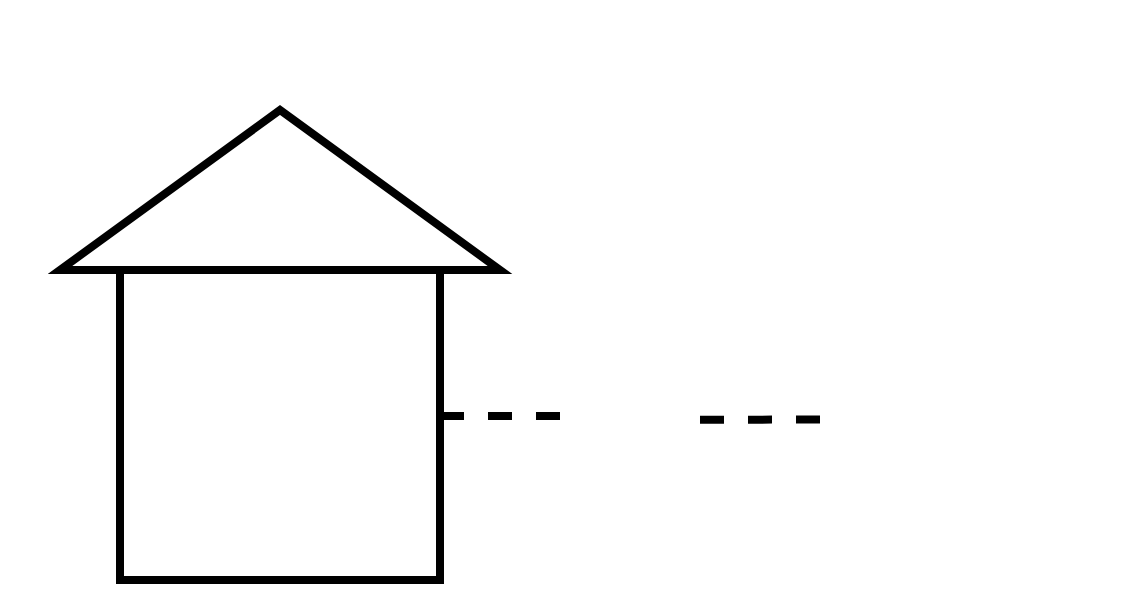 <mxfile version="20.4.1" type="device"><diagram id="CyiusZJTsi-74fScT91l" name="Page-1"><mxGraphModel dx="1425" dy="720" grid="1" gridSize="10" guides="1" tooltips="1" connect="1" arrows="1" fold="1" page="1" pageScale="1" pageWidth="827" pageHeight="1169" math="0" shadow="0"><root><mxCell id="0"/><mxCell id="1" parent="0"/><mxCell id="DovgINpfrTgcO5Wht7vh-5" value="" style="whiteSpace=wrap;html=1;aspect=fixed;strokeWidth=4;" vertex="1" parent="1"><mxGeometry x="190" y="510" width="160" height="160" as="geometry"/></mxCell><mxCell id="DovgINpfrTgcO5Wht7vh-6" value="" style="triangle;whiteSpace=wrap;html=1;strokeWidth=4;rotation=270;" vertex="1" parent="1"><mxGeometry x="230" y="365" width="80" height="220" as="geometry"/></mxCell><mxCell id="DovgINpfrTgcO5Wht7vh-3" value="" style="shape=image;html=1;verticalAlign=top;verticalLabelPosition=bottom;labelBackgroundColor=#ffffff;imageAspect=0;aspect=fixed;image=https://cdn3.iconfinder.com/data/icons/essential-pack/32/28-Battery_status-128.png" vertex="1" parent="1"><mxGeometry x="210" y="558" width="120" height="120" as="geometry"/></mxCell><mxCell id="DovgINpfrTgcO5Wht7vh-7" value="" style="shape=image;html=1;verticalAlign=top;verticalLabelPosition=bottom;labelBackgroundColor=#ffffff;imageAspect=0;aspect=fixed;image=https://cdn0.iconfinder.com/data/icons/green-world-colored/80/sun-solar-panel-green-energy-plug-128.png;strokeColor=default;fontFamily=Helvetica;fontSize=12;fontColor=default;fillColor=default;" vertex="1" parent="1"><mxGeometry x="130" y="430" width="128" height="128" as="geometry"/></mxCell><mxCell id="DovgINpfrTgcO5Wht7vh-9" value="" style="shape=image;html=1;verticalAlign=top;verticalLabelPosition=bottom;labelBackgroundColor=#ffffff;imageAspect=0;aspect=fixed;image=https://cdn3.iconfinder.com/data/icons/energy-and-power-glyph-24-px/24/Cooling_tower_nuclear_plant_power_plant_power_station_powerhouse-128.png;strokeColor=default;fontFamily=Helvetica;fontSize=12;fontColor=default;fillColor=default;" vertex="1" parent="1"><mxGeometry x="530" y="515" width="139" height="139" as="geometry"/></mxCell><mxCell id="DovgINpfrTgcO5Wht7vh-10" value="" style="shape=image;html=1;verticalAlign=top;verticalLabelPosition=bottom;labelBackgroundColor=#ffffff;imageAspect=0;aspect=fixed;image=https://cdn3.iconfinder.com/data/icons/energy-and-power-glyph-24-px/24/Electricity_pole_electricity_pylon_power_mast_transmission_pole_utility_pylon-128.png;strokeColor=default;fontFamily=Helvetica;fontSize=12;fontColor=default;fillColor=default;" vertex="1" parent="1"><mxGeometry x="400" y="545" width="90" height="90" as="geometry"/></mxCell><mxCell id="DovgINpfrTgcO5Wht7vh-15" value="" style="endArrow=none;dashed=1;html=1;rounded=0;fontFamily=Helvetica;fontSize=12;fontColor=default;exitX=1;exitY=0.167;exitDx=0;exitDy=0;strokeWidth=4;exitPerimeter=0;" edge="1" parent="1"><mxGeometry width="50" height="50" relative="1" as="geometry"><mxPoint x="350" y="588.03" as="sourcePoint"/><mxPoint x="410" y="588" as="targetPoint"/></mxGeometry></mxCell><mxCell id="DovgINpfrTgcO5Wht7vh-16" value="" style="endArrow=none;dashed=1;html=1;rounded=0;fontFamily=Helvetica;fontSize=12;fontColor=default;exitX=1;exitY=0.167;exitDx=0;exitDy=0;strokeWidth=4;exitPerimeter=0;" edge="1" parent="1"><mxGeometry width="50" height="50" relative="1" as="geometry"><mxPoint x="480" y="589.83" as="sourcePoint"/><mxPoint x="540" y="589.8" as="targetPoint"/></mxGeometry></mxCell><mxCell id="DovgINpfrTgcO5Wht7vh-21" value="" style="shape=image;html=1;verticalAlign=top;verticalLabelPosition=bottom;labelBackgroundColor=#ffffff;imageAspect=0;aspect=fixed;image=https://cdn2.iconfinder.com/data/icons/weather-color-2/500/weather-01-128.png;strokeColor=default;fontFamily=Helvetica;fontSize=12;fontColor=default;fillColor=default;" vertex="1" parent="1"><mxGeometry x="320" y="380" width="145" height="145" as="geometry"/></mxCell><mxCell id="DovgINpfrTgcO5Wht7vh-22" value="" style="shape=image;html=1;verticalAlign=top;verticalLabelPosition=bottom;labelBackgroundColor=#ffffff;imageAspect=0;aspect=fixed;image=https://cdn1.iconfinder.com/data/icons/ui-essential-17/32/UI_Essential_Outline_2_essential-app-ui-energy-bolt-power-128.png;strokeColor=default;fontFamily=Helvetica;fontSize=12;fontColor=default;fillColor=default;" vertex="1" parent="1"><mxGeometry x="630" y="510" width="65" height="65" as="geometry"/></mxCell></root></mxGraphModel></diagram></mxfile>